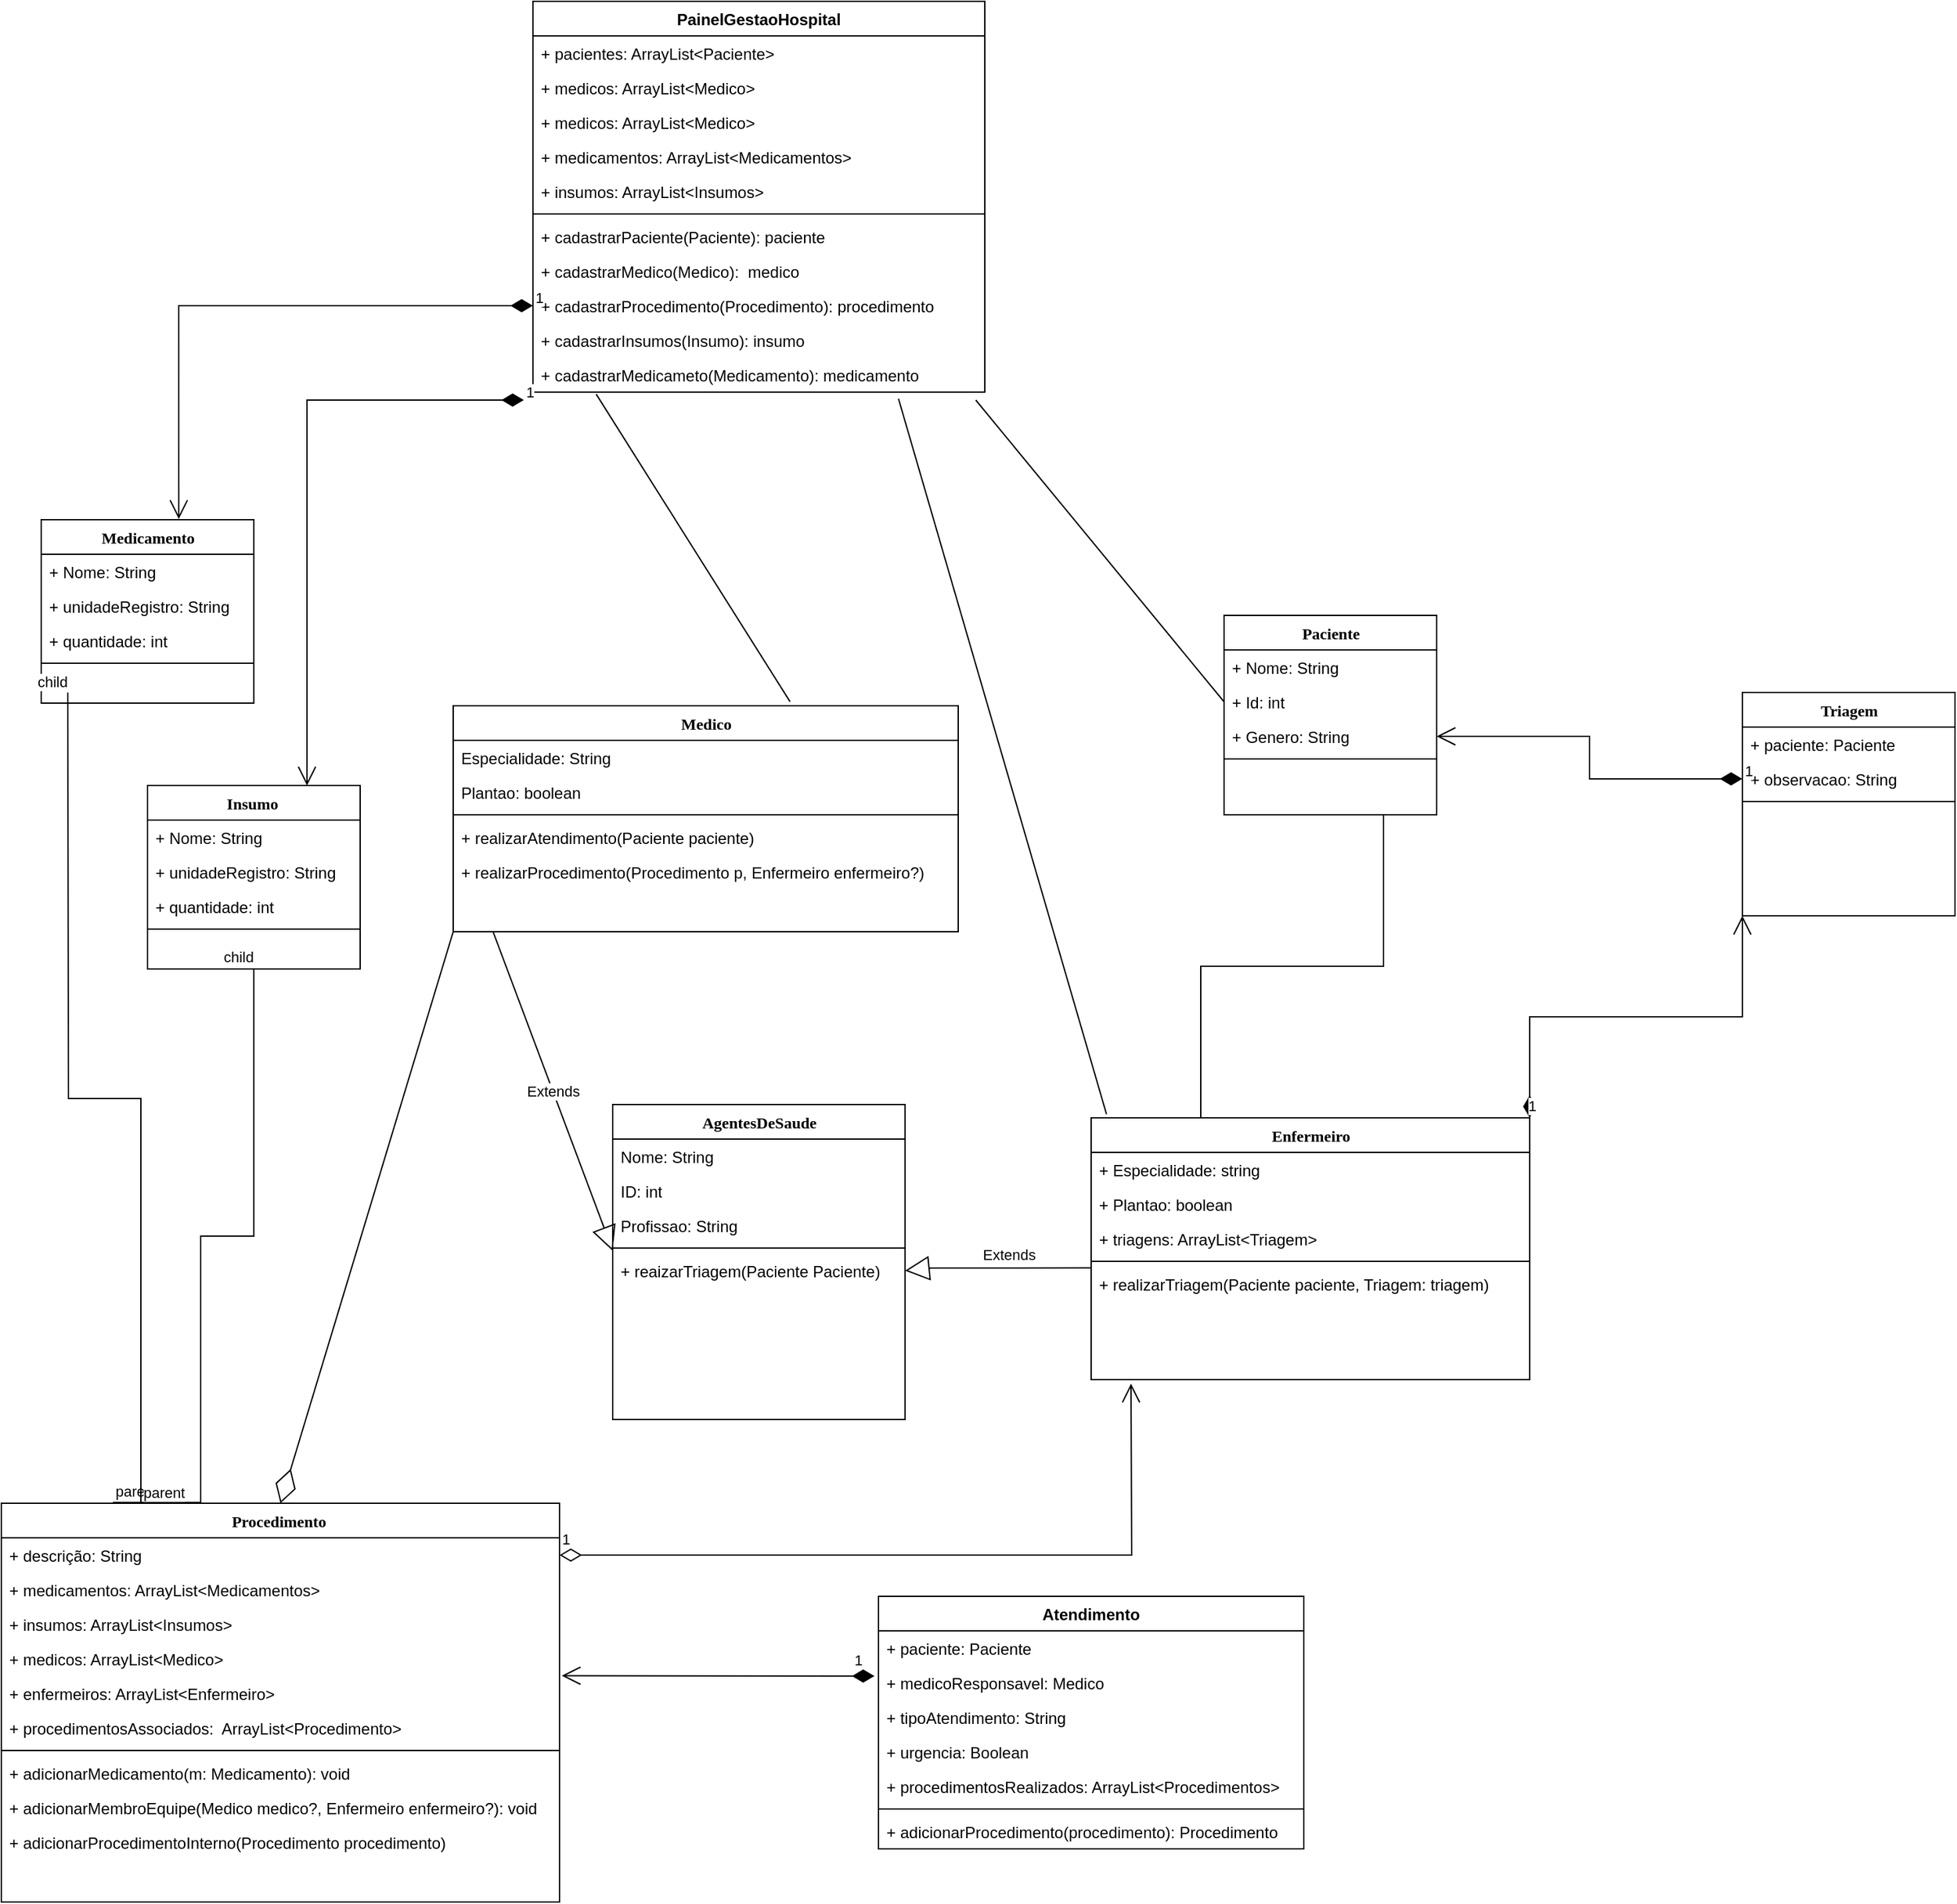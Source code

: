 <mxfile version="22.1.5" type="github">
  <diagram name="Page-1" id="9f46799a-70d6-7492-0946-bef42562c5a5">
    <mxGraphModel dx="2100" dy="1918" grid="1" gridSize="10" guides="1" tooltips="1" connect="1" arrows="1" fold="1" page="1" pageScale="1" pageWidth="1100" pageHeight="850" background="none" math="0" shadow="0">
      <root>
        <mxCell id="0" />
        <mxCell id="1" parent="0" />
        <mxCell id="78961159f06e98e8-17" value="Medico" style="swimlane;html=1;fontStyle=1;align=center;verticalAlign=top;childLayout=stackLayout;horizontal=1;startSize=26;horizontalStack=0;resizeParent=1;resizeLast=0;collapsible=1;marginBottom=0;swimlaneFillColor=#ffffff;rounded=0;shadow=0;comic=0;labelBackgroundColor=none;strokeWidth=1;fillColor=none;fontFamily=Verdana;fontSize=12" parent="1" vertex="1">
          <mxGeometry x="350" y="-230" width="380" height="170" as="geometry" />
        </mxCell>
        <mxCell id="78961159f06e98e8-25" value="Especialidade: String" style="text;html=1;strokeColor=none;fillColor=none;align=left;verticalAlign=top;spacingLeft=4;spacingRight=4;whiteSpace=wrap;overflow=hidden;rotatable=0;points=[[0,0.5],[1,0.5]];portConstraint=eastwest;" parent="78961159f06e98e8-17" vertex="1">
          <mxGeometry y="26" width="380" height="26" as="geometry" />
        </mxCell>
        <mxCell id="ELz6t8jyevre6MFeFIIn-10" value="Plantao: boolean" style="text;html=1;strokeColor=none;fillColor=none;align=left;verticalAlign=top;spacingLeft=4;spacingRight=4;whiteSpace=wrap;overflow=hidden;rotatable=0;points=[[0,0.5],[1,0.5]];portConstraint=eastwest;" vertex="1" parent="78961159f06e98e8-17">
          <mxGeometry y="52" width="380" height="26" as="geometry" />
        </mxCell>
        <mxCell id="78961159f06e98e8-19" value="" style="line;html=1;strokeWidth=1;fillColor=none;align=left;verticalAlign=middle;spacingTop=-1;spacingLeft=3;spacingRight=3;rotatable=0;labelPosition=right;points=[];portConstraint=eastwest;" parent="78961159f06e98e8-17" vertex="1">
          <mxGeometry y="78" width="380" height="8" as="geometry" />
        </mxCell>
        <mxCell id="78961159f06e98e8-20" value="+ realizarAtendimento(Paciente paciente)" style="text;html=1;strokeColor=none;fillColor=none;align=left;verticalAlign=top;spacingLeft=4;spacingRight=4;whiteSpace=wrap;overflow=hidden;rotatable=0;points=[[0,0.5],[1,0.5]];portConstraint=eastwest;" parent="78961159f06e98e8-17" vertex="1">
          <mxGeometry y="86" width="380" height="26" as="geometry" />
        </mxCell>
        <mxCell id="78961159f06e98e8-27" value="+ realizarProcedimento(Procedimento p, Enfermeiro enfermeiro?)" style="text;html=1;strokeColor=none;fillColor=none;align=left;verticalAlign=top;spacingLeft=4;spacingRight=4;whiteSpace=wrap;overflow=hidden;rotatable=0;points=[[0,0.5],[1,0.5]];portConstraint=eastwest;" parent="78961159f06e98e8-17" vertex="1">
          <mxGeometry y="112" width="380" height="26" as="geometry" />
        </mxCell>
        <mxCell id="78961159f06e98e8-30" value="AgentesDeSaude" style="swimlane;html=1;fontStyle=1;align=center;verticalAlign=top;childLayout=stackLayout;horizontal=1;startSize=26;horizontalStack=0;resizeParent=1;resizeLast=0;collapsible=1;marginBottom=0;swimlaneFillColor=#ffffff;rounded=0;shadow=0;comic=0;labelBackgroundColor=none;strokeWidth=1;fillColor=none;fontFamily=Verdana;fontSize=12" parent="1" vertex="1">
          <mxGeometry x="470" y="70" width="220" height="237" as="geometry" />
        </mxCell>
        <mxCell id="78961159f06e98e8-31" value="Nome: String" style="text;html=1;strokeColor=none;fillColor=none;align=left;verticalAlign=top;spacingLeft=4;spacingRight=4;whiteSpace=wrap;overflow=hidden;rotatable=0;points=[[0,0.5],[1,0.5]];portConstraint=eastwest;" parent="78961159f06e98e8-30" vertex="1">
          <mxGeometry y="26" width="220" height="26" as="geometry" />
        </mxCell>
        <mxCell id="78961159f06e98e8-32" value="ID: int" style="text;html=1;strokeColor=none;fillColor=none;align=left;verticalAlign=top;spacingLeft=4;spacingRight=4;whiteSpace=wrap;overflow=hidden;rotatable=0;points=[[0,0.5],[1,0.5]];portConstraint=eastwest;" parent="78961159f06e98e8-30" vertex="1">
          <mxGeometry y="52" width="220" height="26" as="geometry" />
        </mxCell>
        <mxCell id="78961159f06e98e8-33" value="Profissao: String" style="text;html=1;strokeColor=none;fillColor=none;align=left;verticalAlign=top;spacingLeft=4;spacingRight=4;whiteSpace=wrap;overflow=hidden;rotatable=0;points=[[0,0.5],[1,0.5]];portConstraint=eastwest;" parent="78961159f06e98e8-30" vertex="1">
          <mxGeometry y="78" width="220" height="26" as="geometry" />
        </mxCell>
        <mxCell id="78961159f06e98e8-38" value="" style="line;html=1;strokeWidth=1;fillColor=none;align=left;verticalAlign=middle;spacingTop=-1;spacingLeft=3;spacingRight=3;rotatable=0;labelPosition=right;points=[];portConstraint=eastwest;" parent="78961159f06e98e8-30" vertex="1">
          <mxGeometry y="104" width="220" height="8" as="geometry" />
        </mxCell>
        <mxCell id="78961159f06e98e8-42" value="+ reaizarTriagem(Paciente Paciente)" style="text;html=1;strokeColor=none;fillColor=none;align=left;verticalAlign=top;spacingLeft=4;spacingRight=4;whiteSpace=wrap;overflow=hidden;rotatable=0;points=[[0,0.5],[1,0.5]];portConstraint=eastwest;" parent="78961159f06e98e8-30" vertex="1">
          <mxGeometry y="112" width="220" height="26" as="geometry" />
        </mxCell>
        <mxCell id="78961159f06e98e8-43" value="Enfermeiro" style="swimlane;html=1;fontStyle=1;align=center;verticalAlign=top;childLayout=stackLayout;horizontal=1;startSize=26;horizontalStack=0;resizeParent=1;resizeLast=0;collapsible=1;marginBottom=0;swimlaneFillColor=#ffffff;rounded=0;shadow=0;comic=0;labelBackgroundColor=none;strokeWidth=1;fillColor=none;fontFamily=Verdana;fontSize=12" parent="1" vertex="1">
          <mxGeometry x="830" y="80" width="330" height="197" as="geometry" />
        </mxCell>
        <mxCell id="78961159f06e98e8-50" value="+ Especialidade: string" style="text;html=1;strokeColor=none;fillColor=none;align=left;verticalAlign=top;spacingLeft=4;spacingRight=4;whiteSpace=wrap;overflow=hidden;rotatable=0;points=[[0,0.5],[1,0.5]];portConstraint=eastwest;" parent="78961159f06e98e8-43" vertex="1">
          <mxGeometry y="26" width="330" height="26" as="geometry" />
        </mxCell>
        <mxCell id="ELz6t8jyevre6MFeFIIn-36" value="+ Plantao: boolean" style="text;html=1;strokeColor=none;fillColor=none;align=left;verticalAlign=top;spacingLeft=4;spacingRight=4;whiteSpace=wrap;overflow=hidden;rotatable=0;points=[[0,0.5],[1,0.5]];portConstraint=eastwest;" vertex="1" parent="78961159f06e98e8-43">
          <mxGeometry y="52" width="330" height="26" as="geometry" />
        </mxCell>
        <mxCell id="ELz6t8jyevre6MFeFIIn-35" value="+ triagens: ArrayList&amp;lt;Triagem&amp;gt;" style="text;html=1;strokeColor=none;fillColor=none;align=left;verticalAlign=top;spacingLeft=4;spacingRight=4;whiteSpace=wrap;overflow=hidden;rotatable=0;points=[[0,0.5],[1,0.5]];portConstraint=eastwest;" vertex="1" parent="78961159f06e98e8-43">
          <mxGeometry y="78" width="330" height="26" as="geometry" />
        </mxCell>
        <mxCell id="78961159f06e98e8-51" value="" style="line;html=1;strokeWidth=1;fillColor=none;align=left;verticalAlign=middle;spacingTop=-1;spacingLeft=3;spacingRight=3;rotatable=0;labelPosition=right;points=[];portConstraint=eastwest;" parent="78961159f06e98e8-43" vertex="1">
          <mxGeometry y="104" width="330" height="8" as="geometry" />
        </mxCell>
        <mxCell id="78961159f06e98e8-52" value="+ realizarTriagem(Paciente paciente, Triagem: triagem)" style="text;html=1;strokeColor=none;fillColor=none;align=left;verticalAlign=top;spacingLeft=4;spacingRight=4;whiteSpace=wrap;overflow=hidden;rotatable=0;points=[[0,0.5],[1,0.5]];portConstraint=eastwest;" parent="78961159f06e98e8-43" vertex="1">
          <mxGeometry y="112" width="330" height="26" as="geometry" />
        </mxCell>
        <mxCell id="78961159f06e98e8-56" value="Procedimento&amp;nbsp;" style="swimlane;html=1;fontStyle=1;align=center;verticalAlign=top;childLayout=stackLayout;horizontal=1;startSize=26;horizontalStack=0;resizeParent=1;resizeLast=0;collapsible=1;marginBottom=0;swimlaneFillColor=#ffffff;rounded=0;shadow=0;comic=0;labelBackgroundColor=none;strokeWidth=1;fillColor=none;fontFamily=Verdana;fontSize=12" parent="1" vertex="1">
          <mxGeometry x="10" y="370.0" width="420" height="300" as="geometry" />
        </mxCell>
        <mxCell id="78961159f06e98e8-57" value="+ descrição: String" style="text;html=1;strokeColor=none;fillColor=none;align=left;verticalAlign=top;spacingLeft=4;spacingRight=4;whiteSpace=wrap;overflow=hidden;rotatable=0;points=[[0,0.5],[1,0.5]];portConstraint=eastwest;" parent="78961159f06e98e8-56" vertex="1">
          <mxGeometry y="26" width="420" height="26" as="geometry" />
        </mxCell>
        <mxCell id="78961159f06e98e8-58" value="+ medicamentos: ArrayList&amp;lt;Medicamentos&amp;gt;" style="text;html=1;strokeColor=none;fillColor=none;align=left;verticalAlign=top;spacingLeft=4;spacingRight=4;whiteSpace=wrap;overflow=hidden;rotatable=0;points=[[0,0.5],[1,0.5]];portConstraint=eastwest;" parent="78961159f06e98e8-56" vertex="1">
          <mxGeometry y="52" width="420" height="26" as="geometry" />
        </mxCell>
        <mxCell id="78961159f06e98e8-59" value="+ insumos: ArrayList&amp;lt;Insumos&amp;gt;" style="text;html=1;strokeColor=none;fillColor=none;align=left;verticalAlign=top;spacingLeft=4;spacingRight=4;whiteSpace=wrap;overflow=hidden;rotatable=0;points=[[0,0.5],[1,0.5]];portConstraint=eastwest;" parent="78961159f06e98e8-56" vertex="1">
          <mxGeometry y="78" width="420" height="26" as="geometry" />
        </mxCell>
        <mxCell id="78961159f06e98e8-60" value="+ medicos: ArrayList&amp;lt;Medico&amp;gt;&lt;br&gt;" style="text;html=1;strokeColor=none;fillColor=none;align=left;verticalAlign=top;spacingLeft=4;spacingRight=4;whiteSpace=wrap;overflow=hidden;rotatable=0;points=[[0,0.5],[1,0.5]];portConstraint=eastwest;" parent="78961159f06e98e8-56" vertex="1">
          <mxGeometry y="104" width="420" height="26" as="geometry" />
        </mxCell>
        <mxCell id="78961159f06e98e8-61" value="+ enfermeiros: ArrayList&amp;lt;Enfermeiro&amp;gt;" style="text;html=1;strokeColor=none;fillColor=none;align=left;verticalAlign=top;spacingLeft=4;spacingRight=4;whiteSpace=wrap;overflow=hidden;rotatable=0;points=[[0,0.5],[1,0.5]];portConstraint=eastwest;" parent="78961159f06e98e8-56" vertex="1">
          <mxGeometry y="130" width="420" height="26" as="geometry" />
        </mxCell>
        <mxCell id="78961159f06e98e8-62" value="+ procedimentosAssociados:&amp;nbsp; ArrayList&amp;lt;Procedimento&amp;gt;" style="text;html=1;strokeColor=none;fillColor=none;align=left;verticalAlign=top;spacingLeft=4;spacingRight=4;whiteSpace=wrap;overflow=hidden;rotatable=0;points=[[0,0.5],[1,0.5]];portConstraint=eastwest;" parent="78961159f06e98e8-56" vertex="1">
          <mxGeometry y="156" width="420" height="26" as="geometry" />
        </mxCell>
        <mxCell id="78961159f06e98e8-64" value="" style="line;html=1;strokeWidth=1;fillColor=none;align=left;verticalAlign=middle;spacingTop=-1;spacingLeft=3;spacingRight=3;rotatable=0;labelPosition=right;points=[];portConstraint=eastwest;" parent="78961159f06e98e8-56" vertex="1">
          <mxGeometry y="182" width="420" height="8" as="geometry" />
        </mxCell>
        <mxCell id="78961159f06e98e8-65" value="+ adicionarMedicamento(m: Medicamento): void" style="text;html=1;strokeColor=none;fillColor=none;align=left;verticalAlign=top;spacingLeft=4;spacingRight=4;whiteSpace=wrap;overflow=hidden;rotatable=0;points=[[0,0.5],[1,0.5]];portConstraint=eastwest;" parent="78961159f06e98e8-56" vertex="1">
          <mxGeometry y="190" width="420" height="26" as="geometry" />
        </mxCell>
        <mxCell id="78961159f06e98e8-66" value="+ adicionarMembroEquipe(Medico medico?, Enfermeiro enfermeiro?): void" style="text;html=1;strokeColor=none;fillColor=none;align=left;verticalAlign=top;spacingLeft=4;spacingRight=4;whiteSpace=wrap;overflow=hidden;rotatable=0;points=[[0,0.5],[1,0.5]];portConstraint=eastwest;" parent="78961159f06e98e8-56" vertex="1">
          <mxGeometry y="216" width="420" height="26" as="geometry" />
        </mxCell>
        <mxCell id="78961159f06e98e8-68" value="+ adicionarProcedimentoInterno(Procedimento procedimento)" style="text;html=1;strokeColor=none;fillColor=none;align=left;verticalAlign=top;spacingLeft=4;spacingRight=4;whiteSpace=wrap;overflow=hidden;rotatable=0;points=[[0,0.5],[1,0.5]];portConstraint=eastwest;" parent="78961159f06e98e8-56" vertex="1">
          <mxGeometry y="242" width="420" height="26" as="geometry" />
        </mxCell>
        <mxCell id="78961159f06e98e8-69" value="Medicamento" style="swimlane;html=1;fontStyle=1;align=center;verticalAlign=top;childLayout=stackLayout;horizontal=1;startSize=26;horizontalStack=0;resizeParent=1;resizeLast=0;collapsible=1;marginBottom=0;swimlaneFillColor=#ffffff;rounded=0;shadow=0;comic=0;labelBackgroundColor=none;strokeWidth=1;fillColor=none;fontFamily=Verdana;fontSize=12" parent="1" vertex="1">
          <mxGeometry x="40" y="-370" width="160" height="138" as="geometry" />
        </mxCell>
        <mxCell id="78961159f06e98e8-70" value="+ Nome: String" style="text;html=1;strokeColor=none;fillColor=none;align=left;verticalAlign=top;spacingLeft=4;spacingRight=4;whiteSpace=wrap;overflow=hidden;rotatable=0;points=[[0,0.5],[1,0.5]];portConstraint=eastwest;" parent="78961159f06e98e8-69" vertex="1">
          <mxGeometry y="26" width="160" height="26" as="geometry" />
        </mxCell>
        <mxCell id="78961159f06e98e8-71" value="+ unidadeRegistro: String" style="text;html=1;strokeColor=none;fillColor=none;align=left;verticalAlign=top;spacingLeft=4;spacingRight=4;whiteSpace=wrap;overflow=hidden;rotatable=0;points=[[0,0.5],[1,0.5]];portConstraint=eastwest;" parent="78961159f06e98e8-69" vertex="1">
          <mxGeometry y="52" width="160" height="26" as="geometry" />
        </mxCell>
        <mxCell id="78961159f06e98e8-72" value="+ quantidade: int" style="text;html=1;strokeColor=none;fillColor=none;align=left;verticalAlign=top;spacingLeft=4;spacingRight=4;whiteSpace=wrap;overflow=hidden;rotatable=0;points=[[0,0.5],[1,0.5]];portConstraint=eastwest;" parent="78961159f06e98e8-69" vertex="1">
          <mxGeometry y="78" width="160" height="26" as="geometry" />
        </mxCell>
        <mxCell id="78961159f06e98e8-77" value="" style="line;html=1;strokeWidth=1;fillColor=none;align=left;verticalAlign=middle;spacingTop=-1;spacingLeft=3;spacingRight=3;rotatable=0;labelPosition=right;points=[];portConstraint=eastwest;" parent="78961159f06e98e8-69" vertex="1">
          <mxGeometry y="104" width="160" height="8" as="geometry" />
        </mxCell>
        <mxCell id="78961159f06e98e8-82" value="Insumo&amp;nbsp;" style="swimlane;html=1;fontStyle=1;align=center;verticalAlign=top;childLayout=stackLayout;horizontal=1;startSize=26;horizontalStack=0;resizeParent=1;resizeLast=0;collapsible=1;marginBottom=0;swimlaneFillColor=#ffffff;rounded=0;shadow=0;comic=0;labelBackgroundColor=none;strokeWidth=1;fillColor=none;fontFamily=Verdana;fontSize=12" parent="1" vertex="1">
          <mxGeometry x="120" y="-170" width="160" height="138" as="geometry" />
        </mxCell>
        <mxCell id="78961159f06e98e8-87" value="+ Nome: String" style="text;html=1;strokeColor=none;fillColor=none;align=left;verticalAlign=top;spacingLeft=4;spacingRight=4;whiteSpace=wrap;overflow=hidden;rotatable=0;points=[[0,0.5],[1,0.5]];portConstraint=eastwest;" parent="78961159f06e98e8-82" vertex="1">
          <mxGeometry y="26" width="160" height="26" as="geometry" />
        </mxCell>
        <mxCell id="78961159f06e98e8-88" value="+ unidadeRegistro: String" style="text;html=1;strokeColor=none;fillColor=none;align=left;verticalAlign=top;spacingLeft=4;spacingRight=4;whiteSpace=wrap;overflow=hidden;rotatable=0;points=[[0,0.5],[1,0.5]];portConstraint=eastwest;" parent="78961159f06e98e8-82" vertex="1">
          <mxGeometry y="52" width="160" height="26" as="geometry" />
        </mxCell>
        <mxCell id="78961159f06e98e8-89" value="+ quantidade: int" style="text;html=1;strokeColor=none;fillColor=none;align=left;verticalAlign=top;spacingLeft=4;spacingRight=4;whiteSpace=wrap;overflow=hidden;rotatable=0;points=[[0,0.5],[1,0.5]];portConstraint=eastwest;" parent="78961159f06e98e8-82" vertex="1">
          <mxGeometry y="78" width="160" height="26" as="geometry" />
        </mxCell>
        <mxCell id="78961159f06e98e8-90" value="" style="line;html=1;strokeWidth=1;fillColor=none;align=left;verticalAlign=middle;spacingTop=-1;spacingLeft=3;spacingRight=3;rotatable=0;labelPosition=right;points=[];portConstraint=eastwest;" parent="78961159f06e98e8-82" vertex="1">
          <mxGeometry y="104" width="160" height="8" as="geometry" />
        </mxCell>
        <mxCell id="78961159f06e98e8-95" value="Triagem" style="swimlane;html=1;fontStyle=1;align=center;verticalAlign=top;childLayout=stackLayout;horizontal=1;startSize=26;horizontalStack=0;resizeParent=1;resizeLast=0;collapsible=1;marginBottom=0;swimlaneFillColor=#ffffff;rounded=0;shadow=0;comic=0;labelBackgroundColor=none;strokeWidth=1;fillColor=none;fontFamily=Verdana;fontSize=12" parent="1" vertex="1">
          <mxGeometry x="1320" y="-240" width="160" height="168" as="geometry" />
        </mxCell>
        <mxCell id="78961159f06e98e8-97" value="+ paciente: Paciente" style="text;html=1;strokeColor=none;fillColor=none;align=left;verticalAlign=top;spacingLeft=4;spacingRight=4;whiteSpace=wrap;overflow=hidden;rotatable=0;points=[[0,0.5],[1,0.5]];portConstraint=eastwest;" parent="78961159f06e98e8-95" vertex="1">
          <mxGeometry y="26" width="160" height="26" as="geometry" />
        </mxCell>
        <mxCell id="78961159f06e98e8-98" value="+ observacao: String" style="text;html=1;strokeColor=none;fillColor=none;align=left;verticalAlign=top;spacingLeft=4;spacingRight=4;whiteSpace=wrap;overflow=hidden;rotatable=0;points=[[0,0.5],[1,0.5]];portConstraint=eastwest;" parent="78961159f06e98e8-95" vertex="1">
          <mxGeometry y="52" width="160" height="26" as="geometry" />
        </mxCell>
        <mxCell id="78961159f06e98e8-103" value="" style="line;html=1;strokeWidth=1;fillColor=none;align=left;verticalAlign=middle;spacingTop=-1;spacingLeft=3;spacingRight=3;rotatable=0;labelPosition=right;points=[];portConstraint=eastwest;" parent="78961159f06e98e8-95" vertex="1">
          <mxGeometry y="78" width="160" height="8" as="geometry" />
        </mxCell>
        <mxCell id="ELz6t8jyevre6MFeFIIn-54" style="edgeStyle=orthogonalEdgeStyle;rounded=0;orthogonalLoop=1;jettySize=auto;html=1;exitX=0.75;exitY=1;exitDx=0;exitDy=0;entryX=0.25;entryY=0;entryDx=0;entryDy=0;strokeColor=default;endArrow=none;endFill=0;" edge="1" parent="1" source="78961159f06e98e8-108" target="78961159f06e98e8-43">
          <mxGeometry relative="1" as="geometry" />
        </mxCell>
        <mxCell id="78961159f06e98e8-108" value="Paciente" style="swimlane;html=1;fontStyle=1;align=center;verticalAlign=top;childLayout=stackLayout;horizontal=1;startSize=26;horizontalStack=0;resizeParent=1;resizeLast=0;collapsible=1;marginBottom=0;swimlaneFillColor=#ffffff;rounded=0;shadow=0;comic=0;labelBackgroundColor=none;strokeWidth=1;fillColor=none;fontFamily=Verdana;fontSize=12" parent="1" vertex="1">
          <mxGeometry x="930" y="-298" width="160" height="150" as="geometry" />
        </mxCell>
        <mxCell id="78961159f06e98e8-109" value="+ Nome: String" style="text;html=1;strokeColor=none;fillColor=none;align=left;verticalAlign=top;spacingLeft=4;spacingRight=4;whiteSpace=wrap;overflow=hidden;rotatable=0;points=[[0,0.5],[1,0.5]];portConstraint=eastwest;" parent="78961159f06e98e8-108" vertex="1">
          <mxGeometry y="26" width="160" height="26" as="geometry" />
        </mxCell>
        <mxCell id="ELz6t8jyevre6MFeFIIn-20" value="+ Id: int" style="text;html=1;strokeColor=none;fillColor=none;align=left;verticalAlign=top;spacingLeft=4;spacingRight=4;whiteSpace=wrap;overflow=hidden;rotatable=0;points=[[0,0.5],[1,0.5]];portConstraint=eastwest;" vertex="1" parent="78961159f06e98e8-108">
          <mxGeometry y="52" width="160" height="26" as="geometry" />
        </mxCell>
        <mxCell id="78961159f06e98e8-110" value="+ Genero: String" style="text;html=1;strokeColor=none;fillColor=none;align=left;verticalAlign=top;spacingLeft=4;spacingRight=4;whiteSpace=wrap;overflow=hidden;rotatable=0;points=[[0,0.5],[1,0.5]];portConstraint=eastwest;" parent="78961159f06e98e8-108" vertex="1">
          <mxGeometry y="78" width="160" height="26" as="geometry" />
        </mxCell>
        <mxCell id="78961159f06e98e8-116" value="" style="line;html=1;strokeWidth=1;fillColor=none;align=left;verticalAlign=middle;spacingTop=-1;spacingLeft=3;spacingRight=3;rotatable=0;labelPosition=right;points=[];portConstraint=eastwest;" parent="78961159f06e98e8-108" vertex="1">
          <mxGeometry y="104" width="160" height="8" as="geometry" />
        </mxCell>
        <mxCell id="ELz6t8jyevre6MFeFIIn-8" value="Extends" style="endArrow=block;endSize=16;endFill=0;html=1;rounded=0;exitX=0;exitY=1.035;exitDx=0;exitDy=0;exitPerimeter=0;entryX=1;entryY=0.5;entryDx=0;entryDy=0;" edge="1" parent="1" target="78961159f06e98e8-42">
          <mxGeometry x="-0.125" y="-10" width="160" relative="1" as="geometry">
            <mxPoint x="830" y="192.91" as="sourcePoint" />
            <mxPoint x="700" y="193" as="targetPoint" />
            <Array as="points">
              <mxPoint x="710" y="193" />
            </Array>
            <mxPoint as="offset" />
          </mxGeometry>
        </mxCell>
        <mxCell id="ELz6t8jyevre6MFeFIIn-22" value="PainelGestaoHospital" style="swimlane;fontStyle=1;align=center;verticalAlign=top;childLayout=stackLayout;horizontal=1;startSize=26;horizontalStack=0;resizeParent=1;resizeParentMax=0;resizeLast=0;collapsible=1;marginBottom=0;whiteSpace=wrap;html=1;" vertex="1" parent="1">
          <mxGeometry x="410" y="-760" width="340" height="294" as="geometry" />
        </mxCell>
        <mxCell id="ELz6t8jyevre6MFeFIIn-28" value="+ pacientes: ArrayList&amp;lt;Paciente&amp;gt;" style="text;strokeColor=none;fillColor=none;align=left;verticalAlign=top;spacingLeft=4;spacingRight=4;overflow=hidden;rotatable=0;points=[[0,0.5],[1,0.5]];portConstraint=eastwest;whiteSpace=wrap;html=1;" vertex="1" parent="ELz6t8jyevre6MFeFIIn-22">
          <mxGeometry y="26" width="340" height="26" as="geometry" />
        </mxCell>
        <mxCell id="ELz6t8jyevre6MFeFIIn-29" value="+ medicos: ArrayList&amp;lt;Medico&amp;gt;" style="text;strokeColor=none;fillColor=none;align=left;verticalAlign=top;spacingLeft=4;spacingRight=4;overflow=hidden;rotatable=0;points=[[0,0.5],[1,0.5]];portConstraint=eastwest;whiteSpace=wrap;html=1;" vertex="1" parent="ELz6t8jyevre6MFeFIIn-22">
          <mxGeometry y="52" width="340" height="26" as="geometry" />
        </mxCell>
        <mxCell id="ELz6t8jyevre6MFeFIIn-81" value="+ medicos: ArrayList&amp;lt;Medico&amp;gt;" style="text;strokeColor=none;fillColor=none;align=left;verticalAlign=top;spacingLeft=4;spacingRight=4;overflow=hidden;rotatable=0;points=[[0,0.5],[1,0.5]];portConstraint=eastwest;whiteSpace=wrap;html=1;" vertex="1" parent="ELz6t8jyevre6MFeFIIn-22">
          <mxGeometry y="78" width="340" height="26" as="geometry" />
        </mxCell>
        <mxCell id="ELz6t8jyevre6MFeFIIn-82" value="+ medicamentos: ArrayList&amp;lt;Medicamentos&amp;gt;" style="text;strokeColor=none;fillColor=none;align=left;verticalAlign=top;spacingLeft=4;spacingRight=4;overflow=hidden;rotatable=0;points=[[0,0.5],[1,0.5]];portConstraint=eastwest;whiteSpace=wrap;html=1;" vertex="1" parent="ELz6t8jyevre6MFeFIIn-22">
          <mxGeometry y="104" width="340" height="26" as="geometry" />
        </mxCell>
        <mxCell id="ELz6t8jyevre6MFeFIIn-27" value="+ insumos: ArrayList&amp;lt;Insumos&amp;gt;" style="text;strokeColor=none;fillColor=none;align=left;verticalAlign=top;spacingLeft=4;spacingRight=4;overflow=hidden;rotatable=0;points=[[0,0.5],[1,0.5]];portConstraint=eastwest;whiteSpace=wrap;html=1;" vertex="1" parent="ELz6t8jyevre6MFeFIIn-22">
          <mxGeometry y="130" width="340" height="26" as="geometry" />
        </mxCell>
        <mxCell id="ELz6t8jyevre6MFeFIIn-24" value="" style="line;strokeWidth=1;fillColor=none;align=left;verticalAlign=middle;spacingTop=-1;spacingLeft=3;spacingRight=3;rotatable=0;labelPosition=right;points=[];portConstraint=eastwest;strokeColor=inherit;" vertex="1" parent="ELz6t8jyevre6MFeFIIn-22">
          <mxGeometry y="156" width="340" height="8" as="geometry" />
        </mxCell>
        <mxCell id="ELz6t8jyevre6MFeFIIn-25" value="+ cadastrarPaciente(Paciente): paciente" style="text;strokeColor=none;fillColor=none;align=left;verticalAlign=top;spacingLeft=4;spacingRight=4;overflow=hidden;rotatable=0;points=[[0,0.5],[1,0.5]];portConstraint=eastwest;whiteSpace=wrap;html=1;" vertex="1" parent="ELz6t8jyevre6MFeFIIn-22">
          <mxGeometry y="164" width="340" height="26" as="geometry" />
        </mxCell>
        <mxCell id="ELz6t8jyevre6MFeFIIn-31" value="+ cadastrarMedico(Medico):&amp;nbsp; medico" style="text;strokeColor=none;fillColor=none;align=left;verticalAlign=top;spacingLeft=4;spacingRight=4;overflow=hidden;rotatable=0;points=[[0,0.5],[1,0.5]];portConstraint=eastwest;whiteSpace=wrap;html=1;" vertex="1" parent="ELz6t8jyevre6MFeFIIn-22">
          <mxGeometry y="190" width="340" height="26" as="geometry" />
        </mxCell>
        <mxCell id="ELz6t8jyevre6MFeFIIn-32" value="+ cadastrarProcedimento(Procedimento): procedimento" style="text;strokeColor=none;fillColor=none;align=left;verticalAlign=top;spacingLeft=4;spacingRight=4;overflow=hidden;rotatable=0;points=[[0,0.5],[1,0.5]];portConstraint=eastwest;whiteSpace=wrap;html=1;" vertex="1" parent="ELz6t8jyevre6MFeFIIn-22">
          <mxGeometry y="216" width="340" height="26" as="geometry" />
        </mxCell>
        <mxCell id="ELz6t8jyevre6MFeFIIn-33" value="+ cadastrarInsumos(Insumo): insumo" style="text;strokeColor=none;fillColor=none;align=left;verticalAlign=top;spacingLeft=4;spacingRight=4;overflow=hidden;rotatable=0;points=[[0,0.5],[1,0.5]];portConstraint=eastwest;whiteSpace=wrap;html=1;" vertex="1" parent="ELz6t8jyevre6MFeFIIn-22">
          <mxGeometry y="242" width="340" height="26" as="geometry" />
        </mxCell>
        <mxCell id="ELz6t8jyevre6MFeFIIn-34" value="+ cadastrarMedicameto(Medicamento): medicamento" style="text;strokeColor=none;fillColor=none;align=left;verticalAlign=top;spacingLeft=4;spacingRight=4;overflow=hidden;rotatable=0;points=[[0,0.5],[1,0.5]];portConstraint=eastwest;whiteSpace=wrap;html=1;" vertex="1" parent="ELz6t8jyevre6MFeFIIn-22">
          <mxGeometry y="268" width="340" height="26" as="geometry" />
        </mxCell>
        <mxCell id="ELz6t8jyevre6MFeFIIn-37" value="Atendimento" style="swimlane;fontStyle=1;align=center;verticalAlign=top;childLayout=stackLayout;horizontal=1;startSize=26;horizontalStack=0;resizeParent=1;resizeParentMax=0;resizeLast=0;collapsible=1;marginBottom=0;whiteSpace=wrap;html=1;" vertex="1" parent="1">
          <mxGeometry x="670" y="440" width="320" height="190" as="geometry" />
        </mxCell>
        <mxCell id="ELz6t8jyevre6MFeFIIn-46" value="+ paciente: Paciente" style="text;strokeColor=none;fillColor=none;align=left;verticalAlign=top;spacingLeft=4;spacingRight=4;overflow=hidden;rotatable=0;points=[[0,0.5],[1,0.5]];portConstraint=eastwest;whiteSpace=wrap;html=1;" vertex="1" parent="ELz6t8jyevre6MFeFIIn-37">
          <mxGeometry y="26" width="320" height="26" as="geometry" />
        </mxCell>
        <mxCell id="ELz6t8jyevre6MFeFIIn-44" value="+ medicoResponsavel: Medico" style="text;strokeColor=none;fillColor=none;align=left;verticalAlign=top;spacingLeft=4;spacingRight=4;overflow=hidden;rotatable=0;points=[[0,0.5],[1,0.5]];portConstraint=eastwest;whiteSpace=wrap;html=1;" vertex="1" parent="ELz6t8jyevre6MFeFIIn-37">
          <mxGeometry y="52" width="320" height="26" as="geometry" />
        </mxCell>
        <mxCell id="ELz6t8jyevre6MFeFIIn-45" value="+ tipoAtendimento: String" style="text;strokeColor=none;fillColor=none;align=left;verticalAlign=top;spacingLeft=4;spacingRight=4;overflow=hidden;rotatable=0;points=[[0,0.5],[1,0.5]];portConstraint=eastwest;whiteSpace=wrap;html=1;" vertex="1" parent="ELz6t8jyevre6MFeFIIn-37">
          <mxGeometry y="78" width="320" height="26" as="geometry" />
        </mxCell>
        <mxCell id="ELz6t8jyevre6MFeFIIn-58" value="+ urgencia: Boolean" style="text;strokeColor=none;fillColor=none;align=left;verticalAlign=top;spacingLeft=4;spacingRight=4;overflow=hidden;rotatable=0;points=[[0,0.5],[1,0.5]];portConstraint=eastwest;whiteSpace=wrap;html=1;" vertex="1" parent="ELz6t8jyevre6MFeFIIn-37">
          <mxGeometry y="104" width="320" height="26" as="geometry" />
        </mxCell>
        <mxCell id="ELz6t8jyevre6MFeFIIn-43" value="+ procedimentosRealizados: ArrayList&amp;lt;Procedimentos&amp;gt;" style="text;strokeColor=none;fillColor=none;align=left;verticalAlign=top;spacingLeft=4;spacingRight=4;overflow=hidden;rotatable=0;points=[[0,0.5],[1,0.5]];portConstraint=eastwest;whiteSpace=wrap;html=1;" vertex="1" parent="ELz6t8jyevre6MFeFIIn-37">
          <mxGeometry y="130" width="320" height="26" as="geometry" />
        </mxCell>
        <mxCell id="ELz6t8jyevre6MFeFIIn-39" value="" style="line;strokeWidth=1;fillColor=none;align=left;verticalAlign=middle;spacingTop=-1;spacingLeft=3;spacingRight=3;rotatable=0;labelPosition=right;points=[];portConstraint=eastwest;strokeColor=inherit;" vertex="1" parent="ELz6t8jyevre6MFeFIIn-37">
          <mxGeometry y="156" width="320" height="8" as="geometry" />
        </mxCell>
        <mxCell id="ELz6t8jyevre6MFeFIIn-40" value="+ adicionarProcedimento(procedimento): Procedimento" style="text;strokeColor=none;fillColor=none;align=left;verticalAlign=top;spacingLeft=4;spacingRight=4;overflow=hidden;rotatable=0;points=[[0,0.5],[1,0.5]];portConstraint=eastwest;whiteSpace=wrap;html=1;" vertex="1" parent="ELz6t8jyevre6MFeFIIn-37">
          <mxGeometry y="164" width="320" height="26" as="geometry" />
        </mxCell>
        <mxCell id="ELz6t8jyevre6MFeFIIn-56" value="1" style="endArrow=open;html=1;endSize=12;startArrow=diamondThin;startSize=14;startFill=1;edgeStyle=orthogonalEdgeStyle;align=left;verticalAlign=bottom;rounded=0;exitX=0;exitY=0.5;exitDx=0;exitDy=0;entryX=1;entryY=0.5;entryDx=0;entryDy=0;" edge="1" parent="1" source="78961159f06e98e8-98" target="78961159f06e98e8-110">
          <mxGeometry x="-1" y="3" relative="1" as="geometry">
            <mxPoint x="1290" y="-180" as="sourcePoint" />
            <mxPoint x="1130" y="-180" as="targetPoint" />
          </mxGeometry>
        </mxCell>
        <mxCell id="ELz6t8jyevre6MFeFIIn-57" value="1" style="endArrow=open;html=1;endSize=12;startArrow=diamondThin;startSize=14;startFill=1;edgeStyle=orthogonalEdgeStyle;align=left;verticalAlign=bottom;rounded=0;entryX=0;entryY=1;entryDx=0;entryDy=0;exitX=1;exitY=0;exitDx=0;exitDy=0;" edge="1" parent="1" source="78961159f06e98e8-43" target="78961159f06e98e8-95">
          <mxGeometry x="-1" y="3" relative="1" as="geometry">
            <mxPoint x="1150" y="10" as="sourcePoint" />
            <mxPoint x="1310" y="10" as="targetPoint" />
          </mxGeometry>
        </mxCell>
        <mxCell id="ELz6t8jyevre6MFeFIIn-61" value="" style="endArrow=none;html=1;rounded=0;entryX=0;entryY=0.5;entryDx=0;entryDy=0;exitX=0.98;exitY=1.231;exitDx=0;exitDy=0;exitPerimeter=0;" edge="1" parent="1" source="ELz6t8jyevre6MFeFIIn-34" target="ELz6t8jyevre6MFeFIIn-20">
          <mxGeometry width="50" height="50" relative="1" as="geometry">
            <mxPoint x="670" y="-320" as="sourcePoint" />
            <mxPoint x="720" y="-370" as="targetPoint" />
          </mxGeometry>
        </mxCell>
        <mxCell id="ELz6t8jyevre6MFeFIIn-62" value="" style="endArrow=none;html=1;rounded=0;exitX=0.667;exitY=-0.018;exitDx=0;exitDy=0;exitPerimeter=0;entryX=0.14;entryY=1.06;entryDx=0;entryDy=0;entryPerimeter=0;" edge="1" parent="1" source="78961159f06e98e8-17" target="ELz6t8jyevre6MFeFIIn-34">
          <mxGeometry width="50" height="50" relative="1" as="geometry">
            <mxPoint x="620" y="-160" as="sourcePoint" />
            <mxPoint x="670" y="-210" as="targetPoint" />
          </mxGeometry>
        </mxCell>
        <mxCell id="ELz6t8jyevre6MFeFIIn-63" value="" style="endArrow=none;html=1;rounded=0;entryX=0.809;entryY=1.192;entryDx=0;entryDy=0;entryPerimeter=0;exitX=0.035;exitY=-0.014;exitDx=0;exitDy=0;exitPerimeter=0;" edge="1" parent="1" source="78961159f06e98e8-43" target="ELz6t8jyevre6MFeFIIn-34">
          <mxGeometry width="50" height="50" relative="1" as="geometry">
            <mxPoint x="620" y="-160" as="sourcePoint" />
            <mxPoint x="670" y="-210" as="targetPoint" />
          </mxGeometry>
        </mxCell>
        <mxCell id="ELz6t8jyevre6MFeFIIn-68" value="1" style="endArrow=open;html=1;endSize=12;startArrow=diamondThin;startSize=14;startFill=1;edgeStyle=orthogonalEdgeStyle;align=left;verticalAlign=bottom;rounded=0;entryX=1.004;entryY=-0.01;entryDx=0;entryDy=0;entryPerimeter=0;" edge="1" parent="1" target="78961159f06e98e8-61">
          <mxGeometry x="-1" y="3" relative="1" as="geometry">
            <mxPoint x="650" y="500" as="sourcePoint" />
            <mxPoint x="460" y="500" as="targetPoint" />
            <Array as="points">
              <mxPoint x="656" y="500" />
            </Array>
          </mxGeometry>
        </mxCell>
        <mxCell id="ELz6t8jyevre6MFeFIIn-70" value="1" style="endArrow=open;html=1;endSize=12;startArrow=diamondThin;startSize=14;startFill=0;edgeStyle=orthogonalEdgeStyle;align=left;verticalAlign=bottom;rounded=0;exitX=1;exitY=0.5;exitDx=0;exitDy=0;" edge="1" parent="1" source="78961159f06e98e8-57">
          <mxGeometry x="-1" y="3" relative="1" as="geometry">
            <mxPoint x="630" y="390" as="sourcePoint" />
            <mxPoint x="860" y="280" as="targetPoint" />
          </mxGeometry>
        </mxCell>
        <mxCell id="ELz6t8jyevre6MFeFIIn-71" value="1" style="endArrow=open;html=1;endSize=12;startArrow=diamondThin;startSize=14;startFill=1;edgeStyle=orthogonalEdgeStyle;align=left;verticalAlign=bottom;rounded=0;exitX=0;exitY=0.5;exitDx=0;exitDy=0;entryX=0.647;entryY=-0.004;entryDx=0;entryDy=0;entryPerimeter=0;" edge="1" parent="1" source="ELz6t8jyevre6MFeFIIn-32" target="78961159f06e98e8-69">
          <mxGeometry x="-1" y="3" relative="1" as="geometry">
            <mxPoint x="190" y="-460" as="sourcePoint" />
            <mxPoint x="350" y="-460" as="targetPoint" />
          </mxGeometry>
        </mxCell>
        <mxCell id="ELz6t8jyevre6MFeFIIn-72" value="1" style="endArrow=open;html=1;endSize=12;startArrow=diamondThin;startSize=14;startFill=1;edgeStyle=orthogonalEdgeStyle;align=left;verticalAlign=bottom;rounded=0;exitX=-0.02;exitY=1.231;exitDx=0;exitDy=0;exitPerimeter=0;entryX=0.75;entryY=0;entryDx=0;entryDy=0;" edge="1" parent="1" source="ELz6t8jyevre6MFeFIIn-34" target="78961159f06e98e8-82">
          <mxGeometry x="-1" y="3" relative="1" as="geometry">
            <mxPoint x="370" y="-320" as="sourcePoint" />
            <mxPoint x="530" y="-320" as="targetPoint" />
          </mxGeometry>
        </mxCell>
        <mxCell id="ELz6t8jyevre6MFeFIIn-73" value="Extends" style="endArrow=block;endSize=16;endFill=0;html=1;rounded=0;entryX=0;entryY=0.75;entryDx=0;entryDy=0;entryPerimeter=0;" edge="1" parent="1" target="78961159f06e98e8-38">
          <mxGeometry width="160" relative="1" as="geometry">
            <mxPoint x="380" y="-60" as="sourcePoint" />
            <mxPoint x="460" y="180" as="targetPoint" />
          </mxGeometry>
        </mxCell>
        <mxCell id="ELz6t8jyevre6MFeFIIn-74" value="" style="endArrow=diamondThin;endFill=0;endSize=24;html=1;rounded=0;entryX=0.5;entryY=0;entryDx=0;entryDy=0;exitX=0;exitY=1;exitDx=0;exitDy=0;" edge="1" parent="1" source="78961159f06e98e8-17" target="78961159f06e98e8-56">
          <mxGeometry width="160" relative="1" as="geometry">
            <mxPoint x="370" y="180" as="sourcePoint" />
            <mxPoint x="530" y="180" as="targetPoint" />
          </mxGeometry>
        </mxCell>
        <mxCell id="ELz6t8jyevre6MFeFIIn-75" value="" style="endArrow=none;html=1;edgeStyle=orthogonalEdgeStyle;rounded=0;exitX=0.2;exitY=-0.002;exitDx=0;exitDy=0;exitPerimeter=0;entryX=0.5;entryY=1;entryDx=0;entryDy=0;" edge="1" parent="1" source="78961159f06e98e8-56" target="78961159f06e98e8-82">
          <mxGeometry relative="1" as="geometry">
            <mxPoint x="100" y="187.67" as="sourcePoint" />
            <mxPoint x="260" y="187.67" as="targetPoint" />
            <Array as="points">
              <mxPoint x="160" y="369" />
              <mxPoint x="160" y="169" />
              <mxPoint x="200" y="169" />
            </Array>
          </mxGeometry>
        </mxCell>
        <mxCell id="ELz6t8jyevre6MFeFIIn-76" value="parent" style="edgeLabel;resizable=0;html=1;align=left;verticalAlign=bottom;" connectable="0" vertex="1" parent="ELz6t8jyevre6MFeFIIn-75">
          <mxGeometry x="-1" relative="1" as="geometry" />
        </mxCell>
        <mxCell id="ELz6t8jyevre6MFeFIIn-77" value="child" style="edgeLabel;resizable=0;html=1;align=right;verticalAlign=bottom;" connectable="0" vertex="1" parent="ELz6t8jyevre6MFeFIIn-75">
          <mxGeometry x="1" relative="1" as="geometry" />
        </mxCell>
        <mxCell id="ELz6t8jyevre6MFeFIIn-78" value="" style="endArrow=none;html=1;edgeStyle=orthogonalEdgeStyle;rounded=0;exitX=0.25;exitY=0;exitDx=0;exitDy=0;" edge="1" parent="1" source="78961159f06e98e8-56">
          <mxGeometry relative="1" as="geometry">
            <mxPoint x="370" y="180" as="sourcePoint" />
            <mxPoint x="60" y="-240" as="targetPoint" />
          </mxGeometry>
        </mxCell>
        <mxCell id="ELz6t8jyevre6MFeFIIn-79" value="parent" style="edgeLabel;resizable=0;html=1;align=left;verticalAlign=bottom;" connectable="0" vertex="1" parent="ELz6t8jyevre6MFeFIIn-78">
          <mxGeometry x="-1" relative="1" as="geometry" />
        </mxCell>
        <mxCell id="ELz6t8jyevre6MFeFIIn-80" value="child" style="edgeLabel;resizable=0;html=1;align=right;verticalAlign=bottom;" connectable="0" vertex="1" parent="ELz6t8jyevre6MFeFIIn-78">
          <mxGeometry x="1" relative="1" as="geometry" />
        </mxCell>
      </root>
    </mxGraphModel>
  </diagram>
</mxfile>
